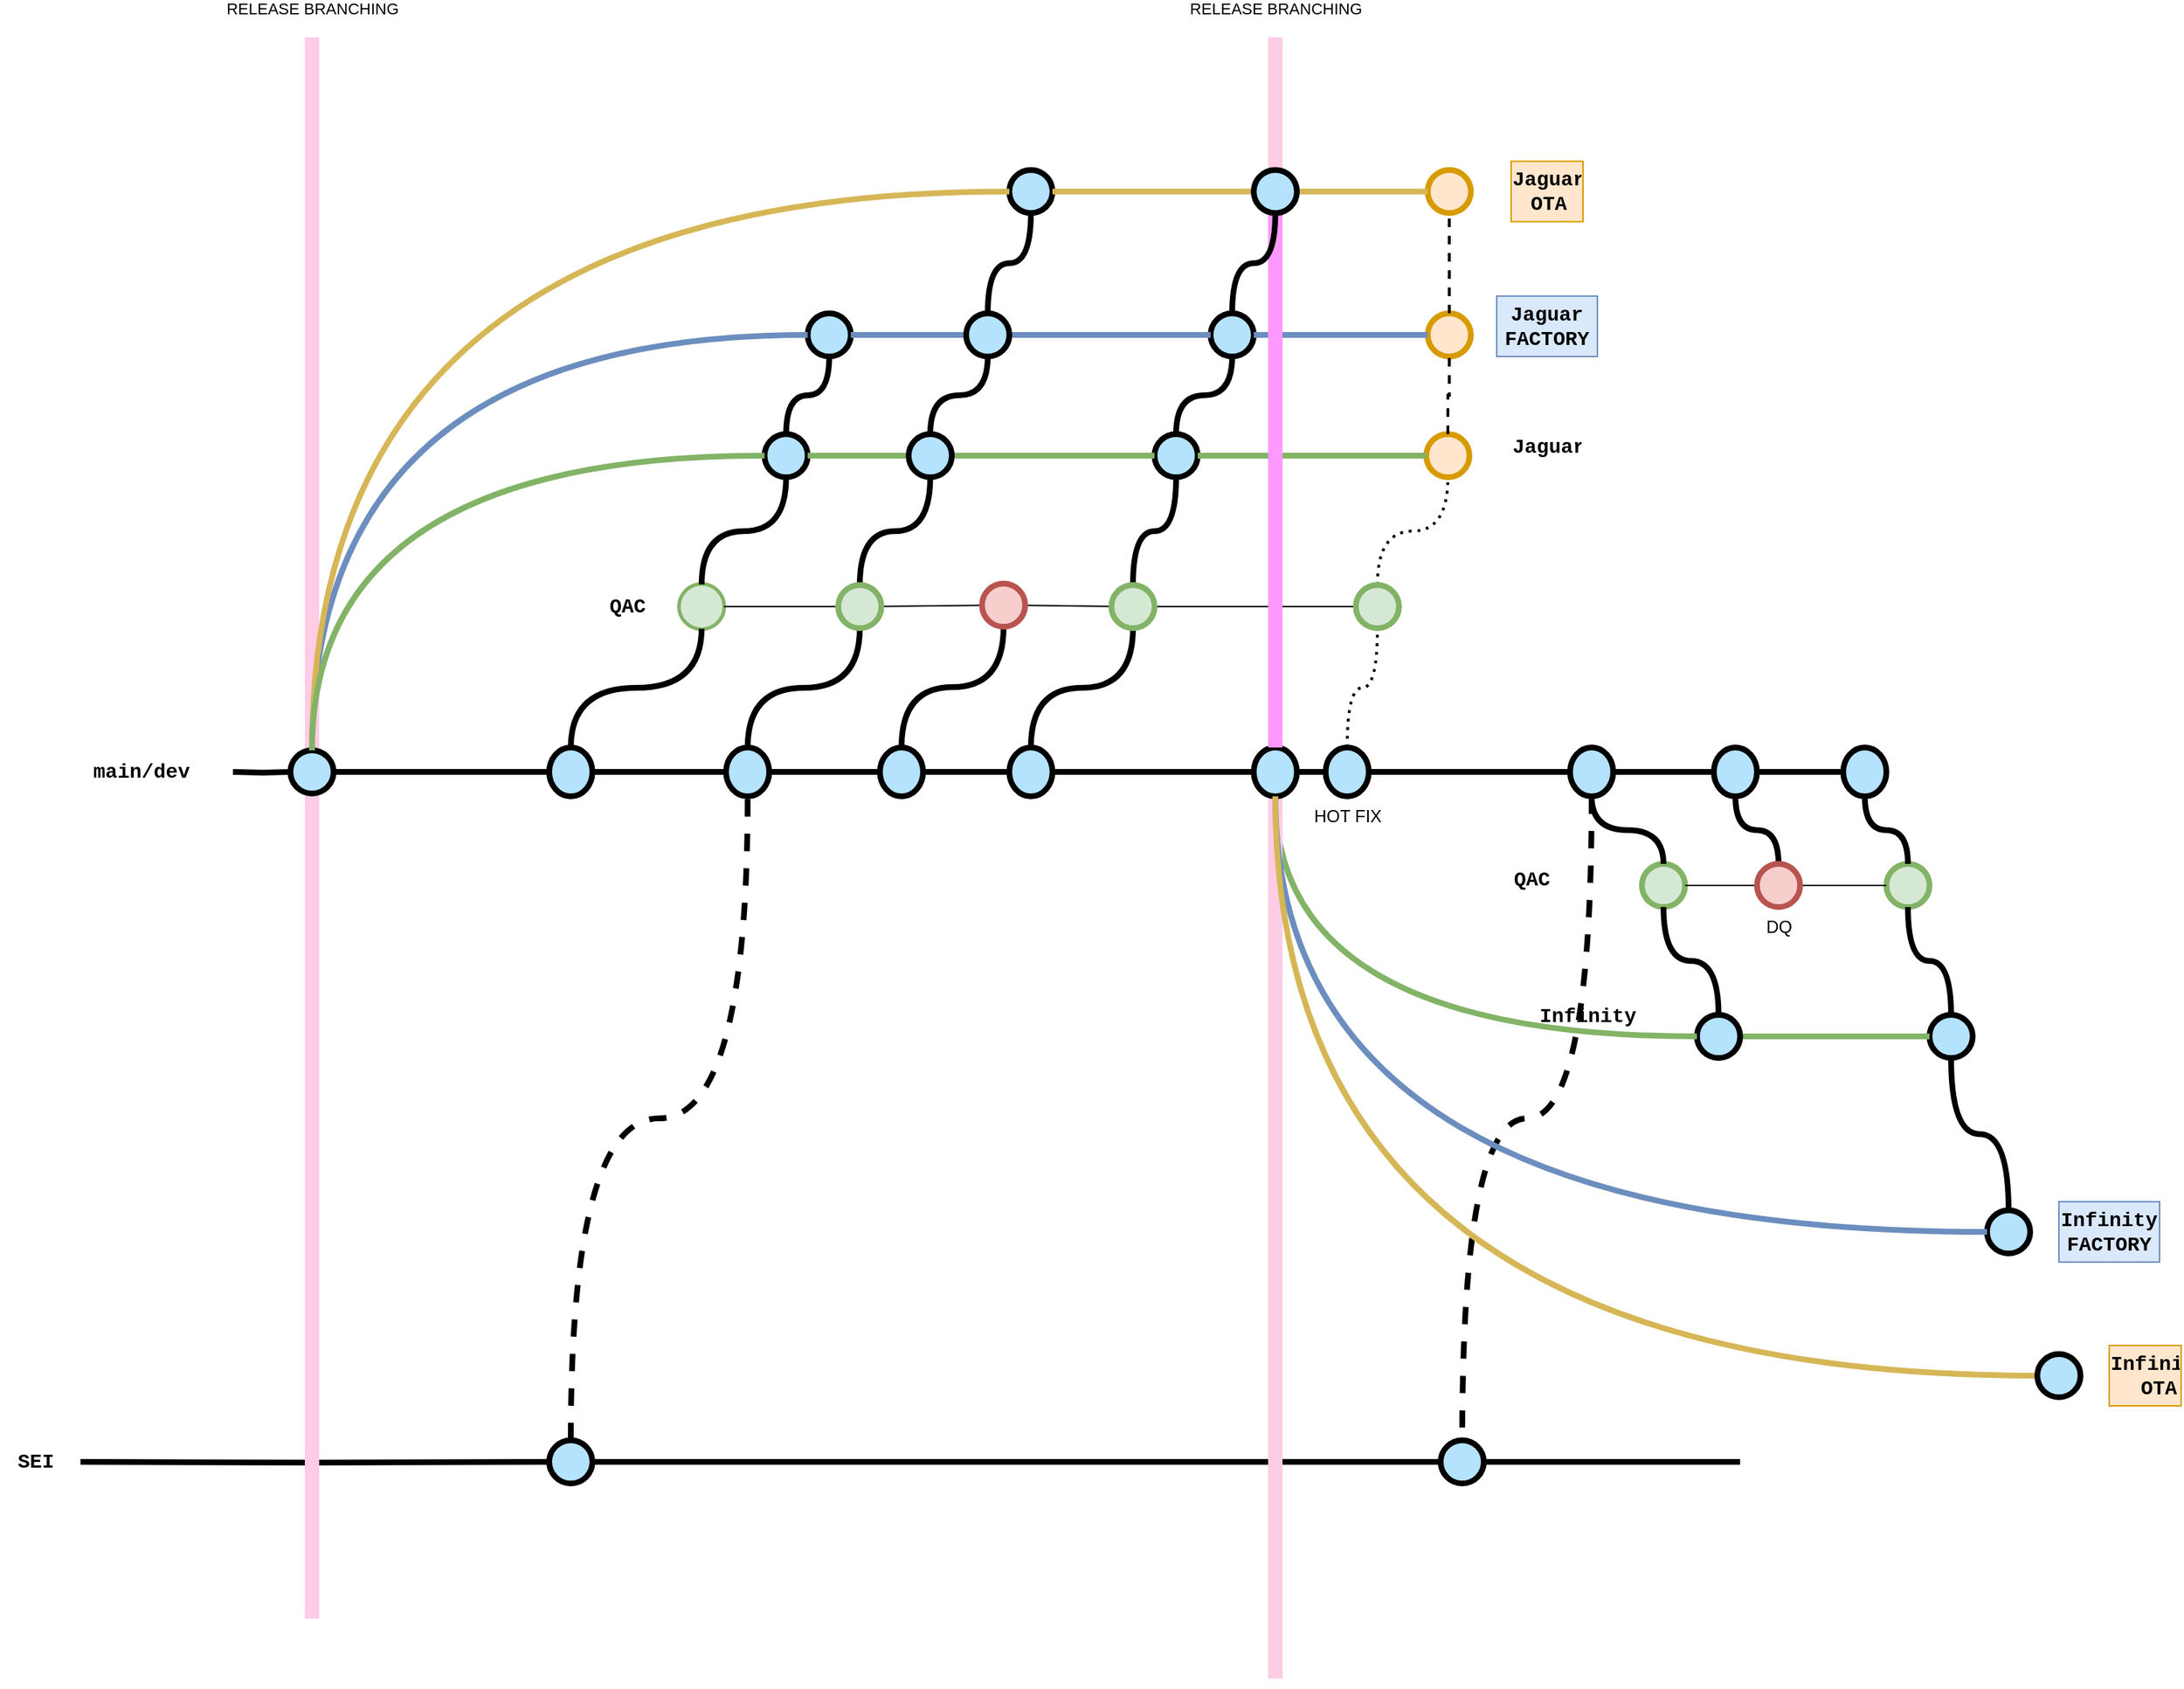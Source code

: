 <mxfile version="22.1.3" type="github">
  <diagram id="yPxyJZ8AM_hMuL3Unpa9" name="complex gitflow">
    <mxGraphModel dx="3490" dy="2327" grid="1" gridSize="10" guides="1" tooltips="1" connect="1" arrows="1" fold="1" page="1" pageScale="1" pageWidth="1100" pageHeight="850" math="0" shadow="0">
      <root>
        <mxCell id="0" />
        <mxCell id="1" parent="0" />
        <mxCell id="uWUnNED6HEl2aK5fdaIb-8" value="" style="edgeStyle=orthogonalEdgeStyle;rounded=0;html=1;jettySize=auto;orthogonalLoop=1;plain-blue;endArrow=none;endFill=0;strokeWidth=4;strokeColor=#000000;entryX=0;entryY=0.5;entryDx=0;entryDy=0;entryPerimeter=0;" parent="1" source="cZKhLwut3EF_2uJ0cCFD-90" target="cZKhLwut3EF_2uJ0cCFD-53" edge="1">
          <mxGeometry x="292.25" y="211" as="geometry">
            <mxPoint x="660" y="211" as="targetPoint" />
            <Array as="points">
              <mxPoint x="600" y="211" />
            </Array>
          </mxGeometry>
        </mxCell>
        <mxCell id="uWUnNED6HEl2aK5fdaIb-13" value="main/dev" style="text;html=1;strokeColor=none;fillColor=none;align=center;verticalAlign=middle;whiteSpace=wrap;overflow=hidden;fontSize=14;fontStyle=1;fontFamily=Courier New;" parent="1" vertex="1">
          <mxGeometry x="40" y="190" width="93" height="42" as="geometry" />
        </mxCell>
        <mxCell id="uWUnNED6HEl2aK5fdaIb-69" value="" style="verticalLabelPosition=bottom;verticalAlign=top;html=1;strokeWidth=4;shape=mxgraph.flowchart.on-page_reference;strokeColor=#82b366;fillColor=#d5e8d4;" parent="1" vertex="1">
          <mxGeometry x="461" y="81" width="30" height="30" as="geometry" />
        </mxCell>
        <mxCell id="cZKhLwut3EF_2uJ0cCFD-2" value="" style="verticalLabelPosition=bottom;verticalAlign=top;html=1;strokeWidth=4;shape=mxgraph.flowchart.on-page_reference;plain-blue;gradientColor=none;fillColor=#B5E3Fe;strokeColor=#000000;" parent="1" vertex="1">
          <mxGeometry x="370" y="676" width="30" height="30" as="geometry" />
        </mxCell>
        <mxCell id="cZKhLwut3EF_2uJ0cCFD-3" value="" style="edgeStyle=orthogonalEdgeStyle;rounded=0;html=1;jettySize=auto;orthogonalLoop=1;strokeWidth=4;endArrow=none;endFill=0;" parent="1" target="cZKhLwut3EF_2uJ0cCFD-2" edge="1">
          <mxGeometry x="192.25" y="211" as="geometry">
            <mxPoint x="44.02" y="691" as="sourcePoint" />
          </mxGeometry>
        </mxCell>
        <mxCell id="cZKhLwut3EF_2uJ0cCFD-4" value="SEI" style="text;html=1;strokeColor=none;fillColor=none;align=center;verticalAlign=middle;whiteSpace=wrap;overflow=hidden;fontSize=14;fontStyle=1;fontFamily=Courier New;" parent="1" vertex="1">
          <mxGeometry x="-11.73" y="670" width="50" height="42" as="geometry" />
        </mxCell>
        <mxCell id="cZKhLwut3EF_2uJ0cCFD-11" style="edgeStyle=orthogonalEdgeStyle;curved=1;rounded=0;html=1;exitX=0.5;exitY=0;exitPerimeter=0;endArrow=none;endFill=0;jettySize=auto;orthogonalLoop=1;strokeWidth=4;fontSize=15;exitDx=0;exitDy=0;entryX=0.5;entryY=1;entryDx=0;entryDy=0;entryPerimeter=0;dashed=1;" parent="1" source="cZKhLwut3EF_2uJ0cCFD-2" target="cZKhLwut3EF_2uJ0cCFD-90" edge="1">
          <mxGeometry relative="1" as="geometry">
            <mxPoint x="440" y="221" as="sourcePoint" />
            <mxPoint x="310" y="210" as="targetPoint" />
          </mxGeometry>
        </mxCell>
        <mxCell id="cZKhLwut3EF_2uJ0cCFD-13" value="" style="edgeStyle=orthogonalEdgeStyle;rounded=0;html=1;jettySize=auto;orthogonalLoop=1;strokeWidth=4;endArrow=none;endFill=0;entryX=0;entryY=0.5;entryDx=0;entryDy=0;entryPerimeter=0;" parent="1" source="cZKhLwut3EF_2uJ0cCFD-87" target="cZKhLwut3EF_2uJ0cCFD-46" edge="1">
          <mxGeometry x="192.25" y="211" as="geometry">
            <mxPoint x="150" y="211" as="sourcePoint" />
            <mxPoint x="312.25" y="211" as="targetPoint" />
          </mxGeometry>
        </mxCell>
        <mxCell id="cZKhLwut3EF_2uJ0cCFD-19" value="" style="verticalLabelPosition=bottom;verticalAlign=top;html=1;strokeWidth=4;shape=mxgraph.flowchart.on-page_reference;plain-blue;gradientColor=none;fillColor=#B5E3Fe;strokeColor=#000000;" parent="1" vertex="1">
          <mxGeometry x="791" y="-24" width="30" height="30" as="geometry" />
        </mxCell>
        <mxCell id="cZKhLwut3EF_2uJ0cCFD-20" value="" style="edgeStyle=orthogonalEdgeStyle;rounded=0;html=1;jettySize=auto;orthogonalLoop=1;strokeWidth=4;endArrow=none;endFill=0;fillColor=#d5e8d4;strokeColor=#82b366;" parent="1" source="cZKhLwut3EF_2uJ0cCFD-88" target="cZKhLwut3EF_2uJ0cCFD-19" edge="1">
          <mxGeometry x="192.25" y="211" as="geometry">
            <mxPoint x="457.25" y="72" as="sourcePoint" />
          </mxGeometry>
        </mxCell>
        <mxCell id="cZKhLwut3EF_2uJ0cCFD-21" value="Jaguar" style="text;html=1;strokeColor=none;fillColor=none;align=center;verticalAlign=middle;whiteSpace=wrap;overflow=hidden;fontSize=14;fontStyle=1;fontFamily=Courier New;" parent="1" vertex="1">
          <mxGeometry x="1039" y="-36" width="50" height="42" as="geometry" />
        </mxCell>
        <mxCell id="cZKhLwut3EF_2uJ0cCFD-24" value="" style="verticalLabelPosition=bottom;verticalAlign=top;html=1;strokeWidth=4;shape=mxgraph.flowchart.on-page_reference;plain-blue;gradientColor=none;fillColor=#B5E3Fe;strokeColor=#000000;" parent="1" vertex="1">
          <mxGeometry x="519.75" y="-24" width="30" height="30" as="geometry" />
        </mxCell>
        <mxCell id="cZKhLwut3EF_2uJ0cCFD-26" value="" style="verticalLabelPosition=bottom;verticalAlign=top;html=1;strokeWidth=4;shape=mxgraph.flowchart.on-page_reference;plain-blue;gradientColor=none;fillColor=#B5E3Fe;strokeColor=#000000;" parent="1" vertex="1">
          <mxGeometry x="1330" y="380" width="30" height="30" as="geometry" />
        </mxCell>
        <mxCell id="cZKhLwut3EF_2uJ0cCFD-27" value="" style="edgeStyle=orthogonalEdgeStyle;rounded=0;html=1;jettySize=auto;orthogonalLoop=1;strokeWidth=4;endArrow=none;endFill=0;fillColor=#d5e8d4;strokeColor=#82b366;" parent="1" source="cZKhLwut3EF_2uJ0cCFD-31" target="cZKhLwut3EF_2uJ0cCFD-26" edge="1">
          <mxGeometry x="192.25" y="211" as="geometry">
            <mxPoint x="1006.02" y="395" as="sourcePoint" />
          </mxGeometry>
        </mxCell>
        <mxCell id="cZKhLwut3EF_2uJ0cCFD-28" value="Infinity" style="text;html=1;strokeColor=none;fillColor=none;align=center;verticalAlign=middle;whiteSpace=wrap;overflow=hidden;fontSize=14;fontStyle=1;fontFamily=Courier New;" parent="1" vertex="1">
          <mxGeometry x="1054.75" y="360" width="75.25" height="42" as="geometry" />
        </mxCell>
        <mxCell id="cZKhLwut3EF_2uJ0cCFD-31" value="" style="verticalLabelPosition=bottom;verticalAlign=top;html=1;strokeWidth=4;shape=mxgraph.flowchart.on-page_reference;plain-blue;gradientColor=none;fillColor=#B5E3Fe;strokeColor=#000000;" parent="1" vertex="1">
          <mxGeometry x="1168.27" y="380" width="30" height="30" as="geometry" />
        </mxCell>
        <mxCell id="cZKhLwut3EF_2uJ0cCFD-41" style="edgeStyle=orthogonalEdgeStyle;curved=1;rounded=0;html=1;endArrow=none;endFill=0;jettySize=auto;orthogonalLoop=1;strokeWidth=4;fontSize=15;entryX=0;entryY=0.5;entryDx=0;entryDy=0;entryPerimeter=0;exitX=0.5;exitY=1;exitDx=0;exitDy=0;exitPerimeter=0;fillColor=#d5e8d4;strokeColor=#82b366;" parent="1" source="cZKhLwut3EF_2uJ0cCFD-82" target="cZKhLwut3EF_2uJ0cCFD-31" edge="1">
          <mxGeometry relative="1" as="geometry">
            <mxPoint x="980.02" y="180" as="sourcePoint" />
            <mxPoint x="807.77" y="325" as="targetPoint" />
          </mxGeometry>
        </mxCell>
        <mxCell id="cZKhLwut3EF_2uJ0cCFD-45" style="edgeStyle=orthogonalEdgeStyle;curved=1;rounded=0;html=1;endArrow=none;endFill=0;jettySize=auto;orthogonalLoop=1;strokeWidth=4;fontSize=15;entryX=0.5;entryY=1;entryDx=0;entryDy=0;entryPerimeter=0;exitX=0.5;exitY=0;exitDx=0;exitDy=0;exitPerimeter=0;" parent="1" source="cZKhLwut3EF_2uJ0cCFD-46" target="uWUnNED6HEl2aK5fdaIb-69" edge="1">
          <mxGeometry relative="1" as="geometry">
            <mxPoint x="660" y="170" as="sourcePoint" />
            <mxPoint x="337" y="236" as="targetPoint" />
          </mxGeometry>
        </mxCell>
        <mxCell id="cZKhLwut3EF_2uJ0cCFD-46" value="" style="verticalLabelPosition=bottom;verticalAlign=top;html=1;strokeWidth=4;shape=mxgraph.flowchart.on-page_reference;plain-blue;gradientColor=none;fillColor=#B5E3Fe;strokeColor=#000000;" parent="1" vertex="1">
          <mxGeometry x="370" y="194" width="30" height="34" as="geometry" />
        </mxCell>
        <mxCell id="cZKhLwut3EF_2uJ0cCFD-49" style="edgeStyle=orthogonalEdgeStyle;curved=1;rounded=0;html=1;endArrow=none;endFill=0;jettySize=auto;orthogonalLoop=1;strokeWidth=4;fontSize=15;entryX=0.5;entryY=1;entryDx=0;entryDy=0;entryPerimeter=0;exitX=0.5;exitY=0;exitDx=0;exitDy=0;exitPerimeter=0;" parent="1" source="uWUnNED6HEl2aK5fdaIb-77" target="cZKhLwut3EF_2uJ0cCFD-19" edge="1">
          <mxGeometry relative="1" as="geometry">
            <mxPoint x="540" y="221" as="sourcePoint" />
            <mxPoint x="590" y="125" as="targetPoint" />
          </mxGeometry>
        </mxCell>
        <mxCell id="cZKhLwut3EF_2uJ0cCFD-50" value="" style="verticalLabelPosition=bottom;verticalAlign=top;html=1;strokeWidth=4;shape=mxgraph.flowchart.on-page_reference;plain-blue;gradientColor=none;fillColor=#B5E3Fe;strokeColor=#000000;" parent="1" vertex="1">
          <mxGeometry x="690" y="194" width="30" height="34" as="geometry" />
        </mxCell>
        <mxCell id="cZKhLwut3EF_2uJ0cCFD-51" style="edgeStyle=orthogonalEdgeStyle;curved=1;rounded=0;html=1;endArrow=none;endFill=0;jettySize=auto;orthogonalLoop=1;strokeWidth=4;fontSize=15;exitX=0.5;exitY=0;exitDx=0;exitDy=0;exitPerimeter=0;entryX=0.5;entryY=1;entryDx=0;entryDy=0;entryPerimeter=0;" parent="1" source="cZKhLwut3EF_2uJ0cCFD-50" target="uWUnNED6HEl2aK5fdaIb-77" edge="1">
          <mxGeometry relative="1" as="geometry">
            <mxPoint x="540" y="221" as="sourcePoint" />
            <mxPoint x="700" y="140" as="targetPoint" />
          </mxGeometry>
        </mxCell>
        <mxCell id="cZKhLwut3EF_2uJ0cCFD-52" style="edgeStyle=orthogonalEdgeStyle;curved=1;rounded=0;html=1;endArrow=none;endFill=0;jettySize=auto;orthogonalLoop=1;strokeWidth=4;fontSize=15;entryX=0.5;entryY=1;entryDx=0;entryDy=0;entryPerimeter=0;exitX=0.5;exitY=0;exitDx=0;exitDy=0;exitPerimeter=0;" parent="1" source="cZKhLwut3EF_2uJ0cCFD-53" target="uWUnNED6HEl2aK5fdaIb-70" edge="1">
          <mxGeometry relative="1" as="geometry">
            <mxPoint x="590" y="190" as="sourcePoint" />
            <mxPoint x="725" y="140" as="targetPoint" />
          </mxGeometry>
        </mxCell>
        <mxCell id="cZKhLwut3EF_2uJ0cCFD-53" value="" style="verticalLabelPosition=bottom;verticalAlign=top;html=1;strokeWidth=4;shape=mxgraph.flowchart.on-page_reference;plain-blue;gradientColor=none;fillColor=#B5E3Fe;strokeColor=#000000;" parent="1" vertex="1">
          <mxGeometry x="600" y="194" width="30" height="34" as="geometry" />
        </mxCell>
        <mxCell id="cZKhLwut3EF_2uJ0cCFD-56" value="" style="edgeStyle=orthogonalEdgeStyle;rounded=0;html=1;jettySize=auto;orthogonalLoop=1;plain-blue;endArrow=none;endFill=0;strokeWidth=4;strokeColor=#000000;entryX=0;entryY=0.5;entryDx=0;entryDy=0;entryPerimeter=0;exitX=1;exitY=0.5;exitDx=0;exitDy=0;exitPerimeter=0;" parent="1" source="cZKhLwut3EF_2uJ0cCFD-53" target="cZKhLwut3EF_2uJ0cCFD-50" edge="1">
          <mxGeometry as="geometry">
            <mxPoint x="620" y="221" as="targetPoint" />
            <mxPoint x="540" y="221" as="sourcePoint" />
          </mxGeometry>
        </mxCell>
        <mxCell id="cZKhLwut3EF_2uJ0cCFD-59" style="edgeStyle=orthogonalEdgeStyle;curved=1;rounded=0;html=1;endArrow=none;endFill=0;jettySize=auto;orthogonalLoop=1;strokeWidth=4;fontSize=15;entryX=0.5;entryY=1;entryDx=0;entryDy=0;entryPerimeter=0;exitX=0.5;exitY=0;exitDx=0;exitDy=0;exitPerimeter=0;" parent="1" source="uWUnNED6HEl2aK5fdaIb-69" target="cZKhLwut3EF_2uJ0cCFD-24" edge="1">
          <mxGeometry relative="1" as="geometry">
            <mxPoint x="525" y="204" as="sourcePoint" />
            <mxPoint x="605" y="140" as="targetPoint" />
          </mxGeometry>
        </mxCell>
        <mxCell id="cZKhLwut3EF_2uJ0cCFD-60" value="" style="edgeStyle=orthogonalEdgeStyle;rounded=0;html=1;jettySize=auto;orthogonalLoop=1;plain-blue;endArrow=none;endFill=0;strokeWidth=4;strokeColor=#000000;entryX=0;entryY=0.5;entryDx=0;entryDy=0;entryPerimeter=0;" parent="1" source="cZKhLwut3EF_2uJ0cCFD-65" target="cZKhLwut3EF_2uJ0cCFD-70" edge="1">
          <mxGeometry x="292.25" y="211" as="geometry">
            <mxPoint x="1240" y="211" as="targetPoint" />
            <Array as="points">
              <mxPoint x="1180" y="211" />
            </Array>
          </mxGeometry>
        </mxCell>
        <mxCell id="cZKhLwut3EF_2uJ0cCFD-61" value="" style="verticalLabelPosition=bottom;verticalAlign=top;html=1;strokeWidth=4;shape=mxgraph.flowchart.on-page_reference;strokeColor=#82b366;fillColor=#d5e8d4;" parent="1" vertex="1">
          <mxGeometry x="1130" y="275" width="30" height="30" as="geometry" />
        </mxCell>
        <mxCell id="cZKhLwut3EF_2uJ0cCFD-63" value="" style="verticalLabelPosition=bottom;verticalAlign=top;html=1;strokeWidth=4;shape=mxgraph.flowchart.on-page_reference;strokeColor=#82b366;fillColor=#d5e8d4;" parent="1" vertex="1">
          <mxGeometry x="1300" y="275" width="30" height="30" as="geometry" />
        </mxCell>
        <mxCell id="cZKhLwut3EF_2uJ0cCFD-64" style="edgeStyle=orthogonalEdgeStyle;curved=1;rounded=0;html=1;endArrow=none;endFill=0;jettySize=auto;orthogonalLoop=1;strokeWidth=4;fontSize=15;entryX=0.5;entryY=0;entryDx=0;entryDy=0;exitX=0.5;exitY=1;exitDx=0;exitDy=0;exitPerimeter=0;entryPerimeter=0;" parent="1" source="cZKhLwut3EF_2uJ0cCFD-65" target="cZKhLwut3EF_2uJ0cCFD-61" edge="1">
          <mxGeometry relative="1" as="geometry">
            <mxPoint x="1209.77" y="26" as="sourcePoint" />
            <mxPoint x="886.77" y="92" as="targetPoint" />
          </mxGeometry>
        </mxCell>
        <mxCell id="cZKhLwut3EF_2uJ0cCFD-65" value="" style="verticalLabelPosition=bottom;verticalAlign=top;html=1;strokeWidth=4;shape=mxgraph.flowchart.on-page_reference;plain-blue;gradientColor=none;fillColor=#B5E3Fe;strokeColor=#000000;" parent="1" vertex="1">
          <mxGeometry x="1080" y="194" width="30" height="34" as="geometry" />
        </mxCell>
        <mxCell id="cZKhLwut3EF_2uJ0cCFD-66" value="QAC" style="text;html=1;strokeColor=none;fillColor=none;align=left;verticalAlign=middle;whiteSpace=wrap;overflow=hidden;fontSize=14;fontStyle=1;fontFamily=Courier New;" parent="1" vertex="1">
          <mxGeometry x="1039" y="275" width="91" height="20" as="geometry" />
        </mxCell>
        <mxCell id="cZKhLwut3EF_2uJ0cCFD-67" value="" style="verticalLabelPosition=bottom;verticalAlign=top;html=1;strokeWidth=4;shape=mxgraph.flowchart.on-page_reference;plain-blue;gradientColor=none;fillColor=#B5E3Fe;strokeColor=#000000;" parent="1" vertex="1">
          <mxGeometry x="1270" y="194" width="30" height="34" as="geometry" />
        </mxCell>
        <mxCell id="cZKhLwut3EF_2uJ0cCFD-68" style="edgeStyle=orthogonalEdgeStyle;curved=1;rounded=0;html=1;endArrow=none;endFill=0;jettySize=auto;orthogonalLoop=1;strokeWidth=4;fontSize=15;exitX=0.5;exitY=1;exitDx=0;exitDy=0;exitPerimeter=0;entryX=0.5;entryY=0;entryDx=0;entryDy=0;entryPerimeter=0;" parent="1" source="cZKhLwut3EF_2uJ0cCFD-67" target="cZKhLwut3EF_2uJ0cCFD-63" edge="1">
          <mxGeometry relative="1" as="geometry">
            <mxPoint x="1089.77" y="77" as="sourcePoint" />
            <mxPoint x="1249.77" y="-4" as="targetPoint" />
          </mxGeometry>
        </mxCell>
        <mxCell id="cZKhLwut3EF_2uJ0cCFD-69" style="edgeStyle=orthogonalEdgeStyle;curved=1;rounded=0;html=1;endArrow=none;endFill=0;jettySize=auto;orthogonalLoop=1;strokeWidth=4;fontSize=15;entryX=0.5;entryY=0;entryDx=0;entryDy=0;entryPerimeter=0;exitX=0.5;exitY=1;exitDx=0;exitDy=0;exitPerimeter=0;" parent="1" source="cZKhLwut3EF_2uJ0cCFD-70" target="cZKhLwut3EF_2uJ0cCFD-62" edge="1">
          <mxGeometry relative="1" as="geometry">
            <mxPoint x="1139.77" y="46" as="sourcePoint" />
            <mxPoint x="1274.77" y="-4" as="targetPoint" />
          </mxGeometry>
        </mxCell>
        <mxCell id="cZKhLwut3EF_2uJ0cCFD-70" value="" style="verticalLabelPosition=bottom;verticalAlign=top;html=1;strokeWidth=4;shape=mxgraph.flowchart.on-page_reference;plain-blue;gradientColor=none;fillColor=#B5E3Fe;strokeColor=#000000;" parent="1" vertex="1">
          <mxGeometry x="1180" y="194" width="30" height="34" as="geometry" />
        </mxCell>
        <mxCell id="cZKhLwut3EF_2uJ0cCFD-71" value="" style="edgeStyle=orthogonalEdgeStyle;rounded=0;html=1;jettySize=auto;orthogonalLoop=1;plain-blue;endArrow=none;endFill=0;strokeWidth=4;strokeColor=#000000;entryX=0;entryY=0.5;entryDx=0;entryDy=0;entryPerimeter=0;exitX=1;exitY=0.5;exitDx=0;exitDy=0;exitPerimeter=0;" parent="1" source="cZKhLwut3EF_2uJ0cCFD-70" target="cZKhLwut3EF_2uJ0cCFD-67" edge="1">
          <mxGeometry as="geometry">
            <mxPoint x="1200" y="221" as="targetPoint" />
            <mxPoint x="1120" y="221" as="sourcePoint" />
          </mxGeometry>
        </mxCell>
        <mxCell id="cZKhLwut3EF_2uJ0cCFD-72" style="edgeStyle=orthogonalEdgeStyle;rounded=0;orthogonalLoop=1;jettySize=auto;html=1;entryX=0;entryY=0.5;entryDx=0;entryDy=0;entryPerimeter=0;endArrow=none;endFill=0;strokeWidth=4;" parent="1" source="cZKhLwut3EF_2uJ0cCFD-78" target="cZKhLwut3EF_2uJ0cCFD-65" edge="1">
          <mxGeometry relative="1" as="geometry">
            <mxPoint x="995.02" y="197" as="sourcePoint" />
          </mxGeometry>
        </mxCell>
        <mxCell id="cZKhLwut3EF_2uJ0cCFD-73" style="edgeStyle=orthogonalEdgeStyle;curved=1;rounded=0;html=1;endArrow=none;endFill=0;jettySize=auto;orthogonalLoop=1;strokeWidth=4;fontSize=15;entryX=0.5;entryY=0;entryDx=0;entryDy=0;entryPerimeter=0;exitX=0.5;exitY=1;exitDx=0;exitDy=0;exitPerimeter=0;" parent="1" source="cZKhLwut3EF_2uJ0cCFD-61" target="cZKhLwut3EF_2uJ0cCFD-31" edge="1">
          <mxGeometry relative="1" as="geometry">
            <mxPoint x="1030.5" y="672" as="sourcePoint" />
            <mxPoint x="1175.5" y="448" as="targetPoint" />
          </mxGeometry>
        </mxCell>
        <mxCell id="cZKhLwut3EF_2uJ0cCFD-74" style="edgeStyle=orthogonalEdgeStyle;curved=1;rounded=0;html=1;endArrow=none;endFill=0;jettySize=auto;orthogonalLoop=1;strokeWidth=4;fontSize=15;entryX=0.5;entryY=0;entryDx=0;entryDy=0;entryPerimeter=0;exitX=0.5;exitY=1;exitDx=0;exitDy=0;exitPerimeter=0;" parent="1" source="cZKhLwut3EF_2uJ0cCFD-63" target="cZKhLwut3EF_2uJ0cCFD-26" edge="1">
          <mxGeometry relative="1" as="geometry">
            <mxPoint x="1040.5" y="682" as="sourcePoint" />
            <mxPoint x="1185.5" y="458" as="targetPoint" />
          </mxGeometry>
        </mxCell>
        <mxCell id="cZKhLwut3EF_2uJ0cCFD-75" value="" style="verticalLabelPosition=bottom;verticalAlign=top;html=1;strokeWidth=4;shape=mxgraph.flowchart.on-page_reference;strokeColor=#d79b00;fillColor=#ffe6cc;" parent="1" vertex="1">
          <mxGeometry x="980" y="-24" width="30" height="30" as="geometry" />
        </mxCell>
        <mxCell id="cZKhLwut3EF_2uJ0cCFD-77" style="edgeStyle=orthogonalEdgeStyle;rounded=0;orthogonalLoop=1;jettySize=auto;html=1;entryX=0;entryY=0.5;entryDx=0;entryDy=0;entryPerimeter=0;endArrow=none;endFill=0;strokeWidth=4;fillColor=#d5e8d4;strokeColor=#82b366;" parent="1" source="cZKhLwut3EF_2uJ0cCFD-19" target="cZKhLwut3EF_2uJ0cCFD-75" edge="1">
          <mxGeometry relative="1" as="geometry" />
        </mxCell>
        <mxCell id="cZKhLwut3EF_2uJ0cCFD-79" value="" style="edgeStyle=orthogonalEdgeStyle;rounded=0;orthogonalLoop=1;jettySize=auto;html=1;entryX=0;entryY=0.5;entryDx=0;entryDy=0;entryPerimeter=0;endArrow=none;endFill=0;strokeWidth=4;" parent="1" source="cZKhLwut3EF_2uJ0cCFD-82" target="cZKhLwut3EF_2uJ0cCFD-78" edge="1">
          <mxGeometry relative="1" as="geometry">
            <mxPoint x="720" y="211" as="sourcePoint" />
            <mxPoint x="900" y="211" as="targetPoint" />
          </mxGeometry>
        </mxCell>
        <mxCell id="cZKhLwut3EF_2uJ0cCFD-78" value="HOT FIX" style="verticalLabelPosition=bottom;verticalAlign=top;html=1;strokeWidth=4;shape=mxgraph.flowchart.on-page_reference;plain-blue;gradientColor=none;fillColor=#B5E3Fe;strokeColor=#000000;" parent="1" vertex="1">
          <mxGeometry x="910" y="194" width="30" height="34" as="geometry" />
        </mxCell>
        <mxCell id="cZKhLwut3EF_2uJ0cCFD-81" style="edgeStyle=orthogonalEdgeStyle;curved=1;rounded=0;html=1;endArrow=none;endFill=0;jettySize=auto;orthogonalLoop=1;strokeWidth=2;fontSize=15;entryX=0.5;entryY=1;entryDx=0;entryDy=0;entryPerimeter=0;exitX=0.5;exitY=0;exitDx=0;exitDy=0;exitPerimeter=0;dashed=1;dashPattern=1 2;" parent="1" source="cZKhLwut3EF_2uJ0cCFD-78" target="cZKhLwut3EF_2uJ0cCFD-80" edge="1">
          <mxGeometry relative="1" as="geometry">
            <mxPoint x="1020.02" y="180" as="sourcePoint" />
            <mxPoint x="1011.02" y="121.46" as="targetPoint" />
          </mxGeometry>
        </mxCell>
        <mxCell id="cZKhLwut3EF_2uJ0cCFD-83" value="" style="edgeStyle=orthogonalEdgeStyle;rounded=0;orthogonalLoop=1;jettySize=auto;html=1;entryX=0;entryY=0.5;entryDx=0;entryDy=0;entryPerimeter=0;endArrow=none;endFill=0;strokeWidth=4;" parent="1" source="cZKhLwut3EF_2uJ0cCFD-50" target="cZKhLwut3EF_2uJ0cCFD-82" edge="1">
          <mxGeometry relative="1" as="geometry">
            <mxPoint x="720" y="211" as="sourcePoint" />
            <mxPoint x="870" y="211" as="targetPoint" />
          </mxGeometry>
        </mxCell>
        <mxCell id="cZKhLwut3EF_2uJ0cCFD-84" style="edgeStyle=orthogonalEdgeStyle;curved=1;rounded=0;html=1;endArrow=none;endFill=0;jettySize=auto;orthogonalLoop=1;strokeWidth=2;fontSize=15;entryX=0.5;entryY=1;entryDx=0;entryDy=0;entryPerimeter=0;exitX=0.5;exitY=0;exitDx=0;exitDy=0;exitPerimeter=0;dashed=1;dashPattern=1 2;" parent="1" source="cZKhLwut3EF_2uJ0cCFD-80" target="cZKhLwut3EF_2uJ0cCFD-75" edge="1">
          <mxGeometry relative="1" as="geometry">
            <mxPoint x="935" y="204" as="sourcePoint" />
            <mxPoint x="985" y="110" as="targetPoint" />
          </mxGeometry>
        </mxCell>
        <mxCell id="cZKhLwut3EF_2uJ0cCFD-89" style="edgeStyle=orthogonalEdgeStyle;curved=1;rounded=0;html=1;endArrow=none;endFill=0;jettySize=auto;orthogonalLoop=1;strokeWidth=4;fontSize=15;entryX=0.5;entryY=1;entryDx=0;entryDy=0;entryPerimeter=0;exitX=0.5;exitY=0;exitDx=0;exitDy=0;exitPerimeter=0;" parent="1" source="cZKhLwut3EF_2uJ0cCFD-90" target="cZKhLwut3EF_2uJ0cCFD-94" edge="1">
          <mxGeometry relative="1" as="geometry">
            <mxPoint x="670" y="530" as="sourcePoint" />
            <mxPoint x="605" y="490" as="targetPoint" />
          </mxGeometry>
        </mxCell>
        <mxCell id="cZKhLwut3EF_2uJ0cCFD-92" style="edgeStyle=orthogonalEdgeStyle;curved=1;rounded=0;html=1;endArrow=none;endFill=0;jettySize=auto;orthogonalLoop=1;strokeWidth=4;fontSize=15;entryX=0.5;entryY=1;entryDx=0;entryDy=0;entryPerimeter=0;exitX=0.5;exitY=0;exitDx=0;exitDy=0;exitPerimeter=0;" parent="1" source="cZKhLwut3EF_2uJ0cCFD-94" target="cZKhLwut3EF_2uJ0cCFD-88" edge="1">
          <mxGeometry relative="1" as="geometry">
            <mxPoint x="535" y="564" as="sourcePoint" />
            <mxPoint x="615" y="500" as="targetPoint" />
          </mxGeometry>
        </mxCell>
        <mxCell id="cZKhLwut3EF_2uJ0cCFD-93" value="" style="edgeStyle=orthogonalEdgeStyle;rounded=0;html=1;jettySize=auto;orthogonalLoop=1;strokeWidth=4;endArrow=none;endFill=0;fillColor=#d5e8d4;strokeColor=#82b366;" parent="1" source="cZKhLwut3EF_2uJ0cCFD-24" target="cZKhLwut3EF_2uJ0cCFD-88" edge="1">
          <mxGeometry x="192.25" y="211" as="geometry">
            <mxPoint x="550" y="-9" as="sourcePoint" />
            <mxPoint x="765" y="-15" as="targetPoint" />
          </mxGeometry>
        </mxCell>
        <mxCell id="cZKhLwut3EF_2uJ0cCFD-88" value="" style="verticalLabelPosition=bottom;verticalAlign=top;html=1;strokeWidth=4;shape=mxgraph.flowchart.on-page_reference;plain-blue;gradientColor=none;fillColor=#B5E3Fe;strokeColor=#000000;" parent="1" vertex="1">
          <mxGeometry x="620" y="-24" width="30" height="30" as="geometry" />
        </mxCell>
        <mxCell id="cZKhLwut3EF_2uJ0cCFD-95" value="" style="edgeStyle=orthogonalEdgeStyle;rounded=0;html=1;jettySize=auto;orthogonalLoop=1;plain-blue;endArrow=none;endFill=0;strokeWidth=4;strokeColor=#000000;entryX=0;entryY=0.5;entryDx=0;entryDy=0;entryPerimeter=0;" parent="1" source="cZKhLwut3EF_2uJ0cCFD-46" target="cZKhLwut3EF_2uJ0cCFD-90" edge="1">
          <mxGeometry x="292.25" y="211" as="geometry">
            <mxPoint x="600" y="211" as="targetPoint" />
            <mxPoint x="432" y="211" as="sourcePoint" />
            <Array as="points" />
          </mxGeometry>
        </mxCell>
        <mxCell id="cZKhLwut3EF_2uJ0cCFD-90" value="" style="verticalLabelPosition=bottom;verticalAlign=top;html=1;strokeWidth=4;shape=mxgraph.flowchart.on-page_reference;plain-blue;gradientColor=none;fillColor=#B5E3Fe;strokeColor=#000000;" parent="1" vertex="1">
          <mxGeometry x="493" y="194" width="30" height="34" as="geometry" />
        </mxCell>
        <mxCell id="cZKhLwut3EF_2uJ0cCFD-98" value="" style="endArrow=none;dashed=1;html=1;dashPattern=1 3;strokeWidth=2;rounded=0;labelBackgroundColor=default;strokeColor=default;align=center;verticalAlign=middle;fontFamily=Helvetica;fontSize=11;fontColor=default;shape=connector;" parent="1" source="cZKhLwut3EF_2uJ0cCFD-80" edge="1">
          <mxGeometry width="50" height="50" relative="1" as="geometry">
            <mxPoint x="381" y="95" as="sourcePoint" />
            <mxPoint x="931" y="95" as="targetPoint" />
          </mxGeometry>
        </mxCell>
        <mxCell id="cZKhLwut3EF_2uJ0cCFD-99" value="" style="endArrow=none;html=1;strokeWidth=1;rounded=0;labelBackgroundColor=default;strokeColor=default;align=center;verticalAlign=middle;fontFamily=Helvetica;fontSize=11;fontColor=default;shape=connector;" parent="1" source="uWUnNED6HEl2aK5fdaIb-77" target="cZKhLwut3EF_2uJ0cCFD-80" edge="1">
          <mxGeometry width="50" height="50" relative="1" as="geometry">
            <mxPoint x="381" y="95" as="sourcePoint" />
            <mxPoint x="931" y="95" as="targetPoint" />
          </mxGeometry>
        </mxCell>
        <mxCell id="cZKhLwut3EF_2uJ0cCFD-80" value="" style="verticalLabelPosition=bottom;verticalAlign=top;html=1;strokeWidth=4;shape=mxgraph.flowchart.on-page_reference;strokeColor=#82b366;fillColor=#d5e8d4;" parent="1" vertex="1">
          <mxGeometry x="931" y="81" width="30" height="30" as="geometry" />
        </mxCell>
        <mxCell id="cZKhLwut3EF_2uJ0cCFD-100" value="" style="endArrow=none;html=1;strokeWidth=1;rounded=0;labelBackgroundColor=default;strokeColor=default;align=center;verticalAlign=middle;fontFamily=Helvetica;fontSize=11;fontColor=default;shape=connector;" parent="1" source="uWUnNED6HEl2aK5fdaIb-70" target="uWUnNED6HEl2aK5fdaIb-77" edge="1">
          <mxGeometry width="50" height="50" relative="1" as="geometry">
            <mxPoint x="381" y="95" as="sourcePoint" />
            <mxPoint x="891" y="96" as="targetPoint" />
          </mxGeometry>
        </mxCell>
        <mxCell id="uWUnNED6HEl2aK5fdaIb-77" value="" style="verticalLabelPosition=bottom;verticalAlign=top;html=1;strokeWidth=4;shape=mxgraph.flowchart.on-page_reference;strokeColor=#82b366;fillColor=#d5e8d4;" parent="1" vertex="1">
          <mxGeometry x="761" y="81" width="30" height="30" as="geometry" />
        </mxCell>
        <mxCell id="cZKhLwut3EF_2uJ0cCFD-101" value="" style="endArrow=none;html=1;strokeWidth=1;rounded=0;labelBackgroundColor=default;strokeColor=default;align=center;verticalAlign=middle;fontFamily=Helvetica;fontSize=11;fontColor=default;shape=connector;" parent="1" source="cZKhLwut3EF_2uJ0cCFD-94" target="uWUnNED6HEl2aK5fdaIb-70" edge="1">
          <mxGeometry width="50" height="50" relative="1" as="geometry">
            <mxPoint x="381" y="95" as="sourcePoint" />
            <mxPoint x="741" y="96" as="targetPoint" />
          </mxGeometry>
        </mxCell>
        <mxCell id="uWUnNED6HEl2aK5fdaIb-70" value="" style="verticalLabelPosition=bottom;verticalAlign=top;html=1;strokeWidth=4;shape=mxgraph.flowchart.on-page_reference;strokeColor=#b85450;fillColor=#f8cecc;align=center;" parent="1" vertex="1">
          <mxGeometry x="671" y="80" width="30" height="30" as="geometry" />
        </mxCell>
        <mxCell id="cZKhLwut3EF_2uJ0cCFD-102" value="" style="endArrow=none;html=1;strokeWidth=1;rounded=0;labelBackgroundColor=default;strokeColor=default;align=center;verticalAlign=middle;fontFamily=Helvetica;fontSize=11;fontColor=default;shape=connector;exitX=1;exitY=0.5;exitDx=0;exitDy=0;exitPerimeter=0;" parent="1" source="uWUnNED6HEl2aK5fdaIb-69" target="cZKhLwut3EF_2uJ0cCFD-94" edge="1">
          <mxGeometry width="50" height="50" relative="1" as="geometry">
            <mxPoint x="381" y="95" as="sourcePoint" />
            <mxPoint x="651" y="96" as="targetPoint" />
          </mxGeometry>
        </mxCell>
        <mxCell id="cZKhLwut3EF_2uJ0cCFD-94" value="" style="verticalLabelPosition=bottom;verticalAlign=top;html=1;strokeWidth=4;shape=mxgraph.flowchart.on-page_reference;strokeColor=#82b366;fillColor=#d5e8d4;" parent="1" vertex="1">
          <mxGeometry x="571" y="81" width="30" height="30" as="geometry" />
        </mxCell>
        <mxCell id="cZKhLwut3EF_2uJ0cCFD-105" style="edgeStyle=orthogonalEdgeStyle;shape=connector;rounded=0;orthogonalLoop=1;jettySize=auto;html=1;labelBackgroundColor=default;strokeColor=default;strokeWidth=4;align=center;verticalAlign=middle;fontFamily=Helvetica;fontSize=11;fontColor=default;endArrow=none;endFill=0;exitX=1;exitY=0.5;exitDx=0;exitDy=0;exitPerimeter=0;" parent="1" source="cZKhLwut3EF_2uJ0cCFD-104" edge="1">
          <mxGeometry relative="1" as="geometry">
            <mxPoint x="1198.27" y="691" as="targetPoint" />
            <mxPoint x="918.27" y="691" as="sourcePoint" />
          </mxGeometry>
        </mxCell>
        <mxCell id="cZKhLwut3EF_2uJ0cCFD-104" value="" style="verticalLabelPosition=bottom;verticalAlign=top;html=1;strokeWidth=4;shape=mxgraph.flowchart.on-page_reference;plain-blue;gradientColor=none;fillColor=#B5E3Fe;strokeColor=#000000;" parent="1" vertex="1">
          <mxGeometry x="990" y="676" width="30" height="30" as="geometry" />
        </mxCell>
        <mxCell id="cZKhLwut3EF_2uJ0cCFD-107" style="edgeStyle=orthogonalEdgeStyle;shape=connector;rounded=0;orthogonalLoop=1;jettySize=auto;html=1;entryX=0;entryY=0.5;entryDx=0;entryDy=0;entryPerimeter=0;labelBackgroundColor=default;strokeColor=default;strokeWidth=4;align=center;verticalAlign=middle;fontFamily=Helvetica;fontSize=11;fontColor=default;endArrow=none;endFill=0;" parent="1" source="cZKhLwut3EF_2uJ0cCFD-2" target="cZKhLwut3EF_2uJ0cCFD-104" edge="1">
          <mxGeometry relative="1" as="geometry" />
        </mxCell>
        <mxCell id="cZKhLwut3EF_2uJ0cCFD-108" style="edgeStyle=orthogonalEdgeStyle;curved=1;rounded=0;html=1;endArrow=none;endFill=0;jettySize=auto;orthogonalLoop=1;strokeWidth=4;fontSize=15;entryX=0.5;entryY=0;entryDx=0;entryDy=0;entryPerimeter=0;exitX=0.5;exitY=1;exitDx=0;exitDy=0;exitPerimeter=0;dashed=1;" parent="1" source="cZKhLwut3EF_2uJ0cCFD-65" target="cZKhLwut3EF_2uJ0cCFD-104" edge="1">
          <mxGeometry relative="1" as="geometry">
            <mxPoint x="1155" y="310" as="sourcePoint" />
            <mxPoint x="1193" y="390" as="targetPoint" />
          </mxGeometry>
        </mxCell>
        <mxCell id="cZKhLwut3EF_2uJ0cCFD-109" value="" style="endArrow=none;html=1;rounded=0;labelBackgroundColor=default;strokeColor=default;strokeWidth=1;align=center;verticalAlign=middle;fontFamily=Helvetica;fontSize=11;fontColor=default;shape=connector;exitX=1;exitY=0.5;exitDx=0;exitDy=0;exitPerimeter=0;entryX=0;entryY=0.5;entryDx=0;entryDy=0;entryPerimeter=0;" parent="1" source="cZKhLwut3EF_2uJ0cCFD-62" target="cZKhLwut3EF_2uJ0cCFD-63" edge="1">
          <mxGeometry width="50" height="50" relative="1" as="geometry">
            <mxPoint x="910" y="470" as="sourcePoint" />
            <mxPoint x="960" y="420" as="targetPoint" />
          </mxGeometry>
        </mxCell>
        <mxCell id="cZKhLwut3EF_2uJ0cCFD-110" value="" style="endArrow=none;html=1;rounded=0;labelBackgroundColor=default;strokeColor=default;strokeWidth=1;align=center;verticalAlign=middle;fontFamily=Helvetica;fontSize=11;fontColor=default;shape=connector;exitX=1;exitY=0.5;exitDx=0;exitDy=0;exitPerimeter=0;entryX=0;entryY=0.5;entryDx=0;entryDy=0;entryPerimeter=0;" parent="1" source="cZKhLwut3EF_2uJ0cCFD-61" target="cZKhLwut3EF_2uJ0cCFD-62" edge="1">
          <mxGeometry width="50" height="50" relative="1" as="geometry">
            <mxPoint x="1160" y="290" as="sourcePoint" />
            <mxPoint x="1300" y="290" as="targetPoint" />
          </mxGeometry>
        </mxCell>
        <mxCell id="cZKhLwut3EF_2uJ0cCFD-62" value="DQ" style="verticalLabelPosition=bottom;verticalAlign=top;html=1;strokeWidth=4;shape=mxgraph.flowchart.on-page_reference;strokeColor=#b85450;fillColor=#f8cecc;" parent="1" vertex="1">
          <mxGeometry x="1210" y="275" width="30" height="30" as="geometry" />
        </mxCell>
        <mxCell id="cZKhLwut3EF_2uJ0cCFD-111" value="QAC" style="text;html=1;strokeColor=none;fillColor=none;align=left;verticalAlign=middle;whiteSpace=wrap;overflow=hidden;fontSize=14;fontStyle=1;fontFamily=Courier New;" parent="1" vertex="1">
          <mxGeometry x="410" y="85" width="91" height="20" as="geometry" />
        </mxCell>
        <mxCell id="cZKhLwut3EF_2uJ0cCFD-113" value="" style="endArrow=none;html=1;rounded=0;labelBackgroundColor=default;strokeColor=#FFCCE6;strokeWidth=10;align=center;verticalAlign=middle;fontFamily=Helvetica;fontSize=11;fontColor=default;shape=connector;fillColor=#ffcccc;" parent="1" source="cZKhLwut3EF_2uJ0cCFD-143" edge="1">
          <mxGeometry width="50" height="50" relative="1" as="geometry">
            <mxPoint x="880" y="560" as="sourcePoint" />
            <mxPoint x="875" y="-300" as="targetPoint" />
          </mxGeometry>
        </mxCell>
        <mxCell id="cZKhLwut3EF_2uJ0cCFD-118" value="" style="endArrow=none;html=1;rounded=0;labelBackgroundColor=default;strokeColor=#FFCCE6;strokeWidth=10;align=center;verticalAlign=middle;fontFamily=Helvetica;fontSize=11;fontColor=default;shape=connector;fillColor=#ffcccc;" parent="1" target="cZKhLwut3EF_2uJ0cCFD-82" edge="1">
          <mxGeometry width="50" height="50" relative="1" as="geometry">
            <mxPoint x="875" y="841.739" as="sourcePoint" />
            <mxPoint x="880" y="-160" as="targetPoint" />
          </mxGeometry>
        </mxCell>
        <mxCell id="cZKhLwut3EF_2uJ0cCFD-82" value="" style="verticalLabelPosition=bottom;verticalAlign=top;html=1;strokeWidth=4;shape=mxgraph.flowchart.on-page_reference;plain-blue;gradientColor=none;fillColor=#B5E3Fe;strokeColor=#000000;" parent="1" vertex="1">
          <mxGeometry x="860" y="194" width="30" height="34" as="geometry" />
        </mxCell>
        <mxCell id="cZKhLwut3EF_2uJ0cCFD-120" value="" style="verticalLabelPosition=bottom;verticalAlign=top;html=1;strokeWidth=4;shape=mxgraph.flowchart.on-page_reference;plain-blue;gradientColor=none;fillColor=#B5E3Fe;strokeColor=#000000;" parent="1" vertex="1">
          <mxGeometry x="830" y="-108" width="30" height="30" as="geometry" />
        </mxCell>
        <mxCell id="cZKhLwut3EF_2uJ0cCFD-122" value="Jaguar FACTORY" style="text;html=1;strokeColor=#6c8ebf;fillColor=#dae8fc;align=center;verticalAlign=middle;whiteSpace=wrap;overflow=hidden;fontSize=14;fontStyle=1;fontFamily=Courier New;" parent="1" vertex="1">
          <mxGeometry x="1029" y="-120" width="70" height="42" as="geometry" />
        </mxCell>
        <mxCell id="cZKhLwut3EF_2uJ0cCFD-123" value="" style="verticalLabelPosition=bottom;verticalAlign=top;html=1;strokeWidth=4;shape=mxgraph.flowchart.on-page_reference;plain-blue;gradientColor=none;fillColor=#B5E3Fe;strokeColor=#000000;" parent="1" vertex="1">
          <mxGeometry x="549.75" y="-108" width="30" height="30" as="geometry" />
        </mxCell>
        <mxCell id="cZKhLwut3EF_2uJ0cCFD-124" value="" style="verticalLabelPosition=bottom;verticalAlign=top;html=1;strokeWidth=4;shape=mxgraph.flowchart.on-page_reference;strokeColor=#d79b00;fillColor=#ffe6cc;" parent="1" vertex="1">
          <mxGeometry x="981" y="-108" width="30" height="30" as="geometry" />
        </mxCell>
        <mxCell id="cZKhLwut3EF_2uJ0cCFD-125" style="edgeStyle=orthogonalEdgeStyle;rounded=0;orthogonalLoop=1;jettySize=auto;html=1;entryX=0;entryY=0.5;entryDx=0;entryDy=0;entryPerimeter=0;endArrow=none;endFill=0;strokeWidth=4;fillColor=#dae8fc;strokeColor=#6c8ebf;" parent="1" source="cZKhLwut3EF_2uJ0cCFD-120" target="cZKhLwut3EF_2uJ0cCFD-124" edge="1">
          <mxGeometry relative="1" as="geometry" />
        </mxCell>
        <mxCell id="cZKhLwut3EF_2uJ0cCFD-126" value="" style="edgeStyle=orthogonalEdgeStyle;rounded=0;html=1;jettySize=auto;orthogonalLoop=1;strokeWidth=4;endArrow=none;endFill=0;entryX=0;entryY=0.5;entryDx=0;entryDy=0;entryPerimeter=0;fillColor=#dae8fc;strokeColor=#6c8ebf;" parent="1" source="cZKhLwut3EF_2uJ0cCFD-158" target="cZKhLwut3EF_2uJ0cCFD-120" edge="1">
          <mxGeometry x="192.25" y="211" as="geometry">
            <mxPoint x="551" y="-93" as="sourcePoint" />
            <mxPoint x="621" y="-93" as="targetPoint" />
          </mxGeometry>
        </mxCell>
        <mxCell id="cZKhLwut3EF_2uJ0cCFD-129" style="edgeStyle=orthogonalEdgeStyle;curved=1;rounded=0;html=1;endArrow=none;endFill=0;jettySize=auto;orthogonalLoop=1;strokeWidth=4;fontSize=15;entryX=0;entryY=0.5;entryDx=0;entryDy=0;entryPerimeter=0;exitX=0.5;exitY=0;exitDx=0;exitDy=0;exitPerimeter=0;fillColor=#dae8fc;strokeColor=#6c8ebf;" parent="1" source="cZKhLwut3EF_2uJ0cCFD-87" target="cZKhLwut3EF_2uJ0cCFD-123" edge="1">
          <mxGeometry relative="1" as="geometry">
            <mxPoint x="215" y="204" as="sourcePoint" />
            <mxPoint x="530" y="1" as="targetPoint" />
          </mxGeometry>
        </mxCell>
        <mxCell id="cZKhLwut3EF_2uJ0cCFD-136" value="" style="endArrow=none;html=1;strokeWidth=10;rounded=0;labelBackgroundColor=default;strokeColor=#FFCCE6;align=center;verticalAlign=middle;fontFamily=Helvetica;fontSize=11;fontColor=default;shape=connector;fillColor=#ffcccc;" parent="1" source="cZKhLwut3EF_2uJ0cCFD-87" edge="1">
          <mxGeometry width="50" height="50" relative="1" as="geometry">
            <mxPoint x="210" y="800" as="sourcePoint" />
            <mxPoint x="205" y="-300" as="targetPoint" />
          </mxGeometry>
        </mxCell>
        <mxCell id="cZKhLwut3EF_2uJ0cCFD-137" value="" style="endArrow=none;html=1;strokeWidth=10;rounded=0;labelBackgroundColor=default;strokeColor=#FFCCE6;align=center;verticalAlign=middle;fontFamily=Helvetica;fontSize=11;fontColor=default;shape=connector;fillColor=#ffcccc;" parent="1" target="cZKhLwut3EF_2uJ0cCFD-87" edge="1">
          <mxGeometry width="50" height="50" relative="1" as="geometry">
            <mxPoint x="205" y="800" as="sourcePoint" />
            <mxPoint x="220" y="-300" as="targetPoint" />
          </mxGeometry>
        </mxCell>
        <mxCell id="cZKhLwut3EF_2uJ0cCFD-138" value="" style="edgeStyle=orthogonalEdgeStyle;rounded=0;html=1;jettySize=auto;orthogonalLoop=1;strokeWidth=4;endArrow=none;endFill=0;entryX=0;entryY=0.5;entryDx=0;entryDy=0;entryPerimeter=0;" parent="1" target="cZKhLwut3EF_2uJ0cCFD-87" edge="1">
          <mxGeometry x="192.25" y="211" as="geometry">
            <mxPoint x="150" y="211" as="sourcePoint" />
            <mxPoint x="370" y="211" as="targetPoint" />
          </mxGeometry>
        </mxCell>
        <mxCell id="cZKhLwut3EF_2uJ0cCFD-87" value="" style="verticalLabelPosition=bottom;verticalAlign=top;html=1;strokeWidth=4;shape=mxgraph.flowchart.on-page_reference;plain-blue;gradientColor=none;fillColor=#B5E3Fe;strokeColor=#000000;" parent="1" vertex="1">
          <mxGeometry x="190" y="196" width="30" height="30" as="geometry" />
        </mxCell>
        <mxCell id="cZKhLwut3EF_2uJ0cCFD-140" style="edgeStyle=orthogonalEdgeStyle;curved=1;rounded=0;html=1;endArrow=none;endFill=0;jettySize=auto;orthogonalLoop=1;strokeWidth=4;fontSize=15;entryX=0.5;entryY=1;entryDx=0;entryDy=0;entryPerimeter=0;exitX=0.5;exitY=0;exitDx=0;exitDy=0;exitPerimeter=0;" parent="1" source="cZKhLwut3EF_2uJ0cCFD-24" target="cZKhLwut3EF_2uJ0cCFD-123" edge="1">
          <mxGeometry relative="1" as="geometry">
            <mxPoint x="486" y="91" as="sourcePoint" />
            <mxPoint x="545" y="16" as="targetPoint" />
          </mxGeometry>
        </mxCell>
        <mxCell id="cZKhLwut3EF_2uJ0cCFD-141" style="edgeStyle=orthogonalEdgeStyle;curved=1;rounded=0;html=1;endArrow=none;endFill=0;jettySize=auto;orthogonalLoop=1;strokeWidth=4;fontSize=15;entryX=0.5;entryY=1;entryDx=0;entryDy=0;entryPerimeter=0;exitX=0.5;exitY=0;exitDx=0;exitDy=0;exitPerimeter=0;" parent="1" source="cZKhLwut3EF_2uJ0cCFD-19" target="cZKhLwut3EF_2uJ0cCFD-120" edge="1">
          <mxGeometry relative="1" as="geometry">
            <mxPoint x="596" y="91" as="sourcePoint" />
            <mxPoint x="645" y="16" as="targetPoint" />
          </mxGeometry>
        </mxCell>
        <mxCell id="cZKhLwut3EF_2uJ0cCFD-142" value="RELEASE BRANCHING" style="edgeLabel;html=1;align=center;verticalAlign=middle;resizable=0;points=[];fontSize=11;fontFamily=Helvetica;fontColor=default;" parent="1" vertex="1" connectable="0">
          <mxGeometry x="875" y="-319.997" as="geometry" />
        </mxCell>
        <mxCell id="cZKhLwut3EF_2uJ0cCFD-144" value="Jaguar OTA" style="text;html=1;strokeColor=#d79b00;fillColor=#ffe6cc;align=center;verticalAlign=middle;whiteSpace=wrap;overflow=hidden;fontSize=14;fontStyle=1;fontFamily=Courier New;" parent="1" vertex="1">
          <mxGeometry x="1039" y="-213.78" width="50" height="42" as="geometry" />
        </mxCell>
        <mxCell id="cZKhLwut3EF_2uJ0cCFD-145" value="" style="verticalLabelPosition=bottom;verticalAlign=top;html=1;strokeWidth=4;shape=mxgraph.flowchart.on-page_reference;plain-blue;gradientColor=none;fillColor=#B5E3Fe;strokeColor=#000000;" parent="1" vertex="1">
          <mxGeometry x="690" y="-207.78" width="30" height="30" as="geometry" />
        </mxCell>
        <mxCell id="cZKhLwut3EF_2uJ0cCFD-146" value="" style="verticalLabelPosition=bottom;verticalAlign=top;html=1;strokeWidth=4;shape=mxgraph.flowchart.on-page_reference;strokeColor=#d79b00;fillColor=#ffe6cc;" parent="1" vertex="1">
          <mxGeometry x="981" y="-207.78" width="30" height="30" as="geometry" />
        </mxCell>
        <mxCell id="cZKhLwut3EF_2uJ0cCFD-147" style="edgeStyle=orthogonalEdgeStyle;rounded=0;orthogonalLoop=1;jettySize=auto;html=1;entryX=0;entryY=0.5;entryDx=0;entryDy=0;entryPerimeter=0;endArrow=none;endFill=0;strokeWidth=4;fillColor=#fff2cc;strokeColor=#d6b656;" parent="1" source="cZKhLwut3EF_2uJ0cCFD-143" target="cZKhLwut3EF_2uJ0cCFD-146" edge="1">
          <mxGeometry relative="1" as="geometry" />
        </mxCell>
        <mxCell id="cZKhLwut3EF_2uJ0cCFD-148" value="" style="edgeStyle=orthogonalEdgeStyle;rounded=0;html=1;jettySize=auto;orthogonalLoop=1;strokeWidth=4;endArrow=none;endFill=0;entryX=0;entryY=0.5;entryDx=0;entryDy=0;entryPerimeter=0;fillColor=#fff2cc;strokeColor=#d6b656;" parent="1" source="cZKhLwut3EF_2uJ0cCFD-145" target="cZKhLwut3EF_2uJ0cCFD-143" edge="1">
          <mxGeometry x="192.25" y="211" as="geometry">
            <mxPoint x="551" y="-192.78" as="sourcePoint" />
            <mxPoint x="621" y="-192.78" as="targetPoint" />
          </mxGeometry>
        </mxCell>
        <mxCell id="cZKhLwut3EF_2uJ0cCFD-149" style="edgeStyle=orthogonalEdgeStyle;curved=1;rounded=0;html=1;endArrow=none;endFill=0;jettySize=auto;orthogonalLoop=1;strokeWidth=4;fontSize=15;entryX=0;entryY=0.5;entryDx=0;entryDy=0;entryPerimeter=0;exitX=0.5;exitY=0;exitDx=0;exitDy=0;exitPerimeter=0;fillColor=#fff2cc;strokeColor=#d6b656;" parent="1" source="cZKhLwut3EF_2uJ0cCFD-87" target="cZKhLwut3EF_2uJ0cCFD-145" edge="1">
          <mxGeometry relative="1" as="geometry">
            <mxPoint x="190" y="26.22" as="sourcePoint" />
            <mxPoint x="515" y="-168.78" as="targetPoint" />
          </mxGeometry>
        </mxCell>
        <mxCell id="cZKhLwut3EF_2uJ0cCFD-152" style="edgeStyle=orthogonalEdgeStyle;shape=connector;rounded=0;orthogonalLoop=1;jettySize=auto;html=1;entryX=0.5;entryY=1;entryDx=0;entryDy=0;entryPerimeter=0;labelBackgroundColor=default;strokeColor=default;strokeWidth=2;align=center;verticalAlign=middle;fontFamily=Helvetica;fontSize=11;fontColor=default;endArrow=none;endFill=0;dashed=1;" parent="1" source="cZKhLwut3EF_2uJ0cCFD-75" target="cZKhLwut3EF_2uJ0cCFD-124" edge="1">
          <mxGeometry relative="1" as="geometry" />
        </mxCell>
        <mxCell id="cZKhLwut3EF_2uJ0cCFD-153" style="edgeStyle=orthogonalEdgeStyle;shape=connector;rounded=0;orthogonalLoop=1;jettySize=auto;html=1;entryX=0.5;entryY=1;entryDx=0;entryDy=0;entryPerimeter=0;labelBackgroundColor=default;strokeColor=default;strokeWidth=2;align=center;verticalAlign=middle;fontFamily=Helvetica;fontSize=11;fontColor=default;endArrow=none;endFill=0;dashed=1;" parent="1" source="cZKhLwut3EF_2uJ0cCFD-124" target="cZKhLwut3EF_2uJ0cCFD-146" edge="1">
          <mxGeometry relative="1" as="geometry" />
        </mxCell>
        <mxCell id="cZKhLwut3EF_2uJ0cCFD-154" value="" style="verticalLabelPosition=bottom;verticalAlign=top;html=1;strokeWidth=1;shape=mxgraph.flowchart.on-page_reference;strokeColor=#82b366;fillColor=#d5e8d4;" parent="1" vertex="1">
          <mxGeometry x="461" y="81" width="30" height="30" as="geometry" />
        </mxCell>
        <mxCell id="cZKhLwut3EF_2uJ0cCFD-159" value="" style="edgeStyle=orthogonalEdgeStyle;rounded=0;html=1;jettySize=auto;orthogonalLoop=1;strokeWidth=4;endArrow=none;endFill=0;entryX=0;entryY=0.5;entryDx=0;entryDy=0;entryPerimeter=0;fillColor=#dae8fc;strokeColor=#6c8ebf;" parent="1" source="cZKhLwut3EF_2uJ0cCFD-123" target="cZKhLwut3EF_2uJ0cCFD-158" edge="1">
          <mxGeometry x="192.25" y="211" as="geometry">
            <mxPoint x="580" y="-93" as="sourcePoint" />
            <mxPoint x="830" y="-93" as="targetPoint" />
          </mxGeometry>
        </mxCell>
        <mxCell id="cZKhLwut3EF_2uJ0cCFD-158" value="" style="verticalLabelPosition=bottom;verticalAlign=top;html=1;strokeWidth=4;shape=mxgraph.flowchart.on-page_reference;plain-blue;gradientColor=none;fillColor=#B5E3Fe;strokeColor=#000000;" parent="1" vertex="1">
          <mxGeometry x="660" y="-108" width="30" height="30" as="geometry" />
        </mxCell>
        <mxCell id="cZKhLwut3EF_2uJ0cCFD-160" style="edgeStyle=orthogonalEdgeStyle;curved=1;rounded=0;html=1;endArrow=none;endFill=0;jettySize=auto;orthogonalLoop=1;strokeWidth=4;fontSize=15;entryX=0.5;entryY=1;entryDx=0;entryDy=0;entryPerimeter=0;exitX=0.5;exitY=0;exitDx=0;exitDy=0;exitPerimeter=0;" parent="1" source="cZKhLwut3EF_2uJ0cCFD-88" target="cZKhLwut3EF_2uJ0cCFD-158" edge="1">
          <mxGeometry relative="1" as="geometry">
            <mxPoint x="545" y="-14" as="sourcePoint" />
            <mxPoint x="575" y="-68" as="targetPoint" />
          </mxGeometry>
        </mxCell>
        <mxCell id="cZKhLwut3EF_2uJ0cCFD-161" style="edgeStyle=orthogonalEdgeStyle;curved=1;rounded=0;html=1;endArrow=none;endFill=0;jettySize=auto;orthogonalLoop=1;strokeWidth=4;fontSize=15;entryX=0.5;entryY=1;entryDx=0;entryDy=0;entryPerimeter=0;exitX=0.5;exitY=0;exitDx=0;exitDy=0;exitPerimeter=0;" parent="1" source="cZKhLwut3EF_2uJ0cCFD-158" target="cZKhLwut3EF_2uJ0cCFD-145" edge="1">
          <mxGeometry relative="1" as="geometry">
            <mxPoint x="645" y="-14" as="sourcePoint" />
            <mxPoint x="685" y="-68" as="targetPoint" />
          </mxGeometry>
        </mxCell>
        <mxCell id="cZKhLwut3EF_2uJ0cCFD-162" value="" style="endArrow=none;html=1;rounded=0;labelBackgroundColor=default;strokeColor=#FF99FF;strokeWidth=10;align=center;verticalAlign=middle;fontFamily=Helvetica;fontSize=11;fontColor=default;shape=connector;fillColor=#ffcccc;" parent="1" source="cZKhLwut3EF_2uJ0cCFD-82" target="cZKhLwut3EF_2uJ0cCFD-143" edge="1">
          <mxGeometry width="50" height="50" relative="1" as="geometry">
            <mxPoint x="875" y="194" as="sourcePoint" />
            <mxPoint x="875" y="-300" as="targetPoint" />
          </mxGeometry>
        </mxCell>
        <mxCell id="cZKhLwut3EF_2uJ0cCFD-143" value="" style="verticalLabelPosition=bottom;verticalAlign=top;html=1;strokeWidth=4;shape=mxgraph.flowchart.on-page_reference;plain-blue;gradientColor=none;fillColor=#B5E3Fe;strokeColor=#000000;" parent="1" vertex="1">
          <mxGeometry x="860" y="-207.78" width="30" height="30" as="geometry" />
        </mxCell>
        <mxCell id="cZKhLwut3EF_2uJ0cCFD-163" style="edgeStyle=orthogonalEdgeStyle;curved=1;rounded=0;html=1;endArrow=none;endFill=0;jettySize=auto;orthogonalLoop=1;strokeWidth=4;fontSize=15;entryX=0.5;entryY=1;entryDx=0;entryDy=0;entryPerimeter=0;exitX=0.5;exitY=0;exitDx=0;exitDy=0;exitPerimeter=0;" parent="1" source="cZKhLwut3EF_2uJ0cCFD-120" target="cZKhLwut3EF_2uJ0cCFD-143" edge="1">
          <mxGeometry relative="1" as="geometry">
            <mxPoint x="685" y="-98" as="sourcePoint" />
            <mxPoint x="715" y="-168" as="targetPoint" />
          </mxGeometry>
        </mxCell>
        <mxCell id="u41zQqxadcp9jLK8HHHH-2" value="" style="verticalLabelPosition=bottom;verticalAlign=top;html=1;strokeWidth=4;shape=mxgraph.flowchart.on-page_reference;plain-blue;gradientColor=none;fillColor=#B5E3Fe;strokeColor=#000000;" vertex="1" parent="1">
          <mxGeometry x="1370" y="516" width="30" height="30" as="geometry" />
        </mxCell>
        <mxCell id="u41zQqxadcp9jLK8HHHH-3" style="edgeStyle=orthogonalEdgeStyle;curved=1;rounded=0;html=1;endArrow=none;endFill=0;jettySize=auto;orthogonalLoop=1;strokeWidth=4;fontSize=15;entryX=0;entryY=0.5;entryDx=0;entryDy=0;entryPerimeter=0;exitX=0.5;exitY=1;exitDx=0;exitDy=0;exitPerimeter=0;fillColor=#dae8fc;strokeColor=#6c8ebf;" edge="1" parent="1" source="cZKhLwut3EF_2uJ0cCFD-82" target="u41zQqxadcp9jLK8HHHH-2">
          <mxGeometry relative="1" as="geometry">
            <mxPoint x="215" y="206" as="sourcePoint" />
            <mxPoint x="560" y="-83" as="targetPoint" />
          </mxGeometry>
        </mxCell>
        <mxCell id="u41zQqxadcp9jLK8HHHH-6" style="edgeStyle=orthogonalEdgeStyle;curved=1;rounded=0;html=1;endArrow=none;endFill=0;jettySize=auto;orthogonalLoop=1;strokeWidth=4;fontSize=15;entryX=0.5;entryY=0;entryDx=0;entryDy=0;entryPerimeter=0;exitX=0.5;exitY=1;exitDx=0;exitDy=0;exitPerimeter=0;" edge="1" parent="1" source="cZKhLwut3EF_2uJ0cCFD-26" target="u41zQqxadcp9jLK8HHHH-2">
          <mxGeometry relative="1" as="geometry">
            <mxPoint x="1325" y="315" as="sourcePoint" />
            <mxPoint x="1355" y="390" as="targetPoint" />
          </mxGeometry>
        </mxCell>
        <mxCell id="u41zQqxadcp9jLK8HHHH-7" style="edgeStyle=orthogonalEdgeStyle;curved=1;rounded=0;html=1;endArrow=none;endFill=0;jettySize=auto;orthogonalLoop=1;strokeWidth=4;fontSize=15;exitX=0.5;exitY=1;exitDx=0;exitDy=0;exitPerimeter=0;fillColor=#fff2cc;strokeColor=#d6b656;entryX=0;entryY=0.5;entryDx=0;entryDy=0;entryPerimeter=0;" edge="1" parent="1" source="cZKhLwut3EF_2uJ0cCFD-82" target="u41zQqxadcp9jLK8HHHH-8">
          <mxGeometry relative="1" as="geometry">
            <mxPoint x="674.5" y="474" as="sourcePoint" />
            <mxPoint x="1380" y="120" as="targetPoint" />
          </mxGeometry>
        </mxCell>
        <mxCell id="u41zQqxadcp9jLK8HHHH-8" value="" style="verticalLabelPosition=bottom;verticalAlign=top;html=1;strokeWidth=4;shape=mxgraph.flowchart.on-page_reference;plain-blue;gradientColor=none;fillColor=#B5E3Fe;strokeColor=#000000;" vertex="1" parent="1">
          <mxGeometry x="1405" y="616" width="30" height="30" as="geometry" />
        </mxCell>
        <mxCell id="u41zQqxadcp9jLK8HHHH-9" value="Infinity OTA" style="text;html=1;strokeColor=#d79b00;fillColor=#ffe6cc;align=center;verticalAlign=middle;whiteSpace=wrap;overflow=hidden;fontSize=14;fontStyle=1;fontFamily=Courier New;" vertex="1" parent="1">
          <mxGeometry x="1455" y="610" width="50" height="42" as="geometry" />
        </mxCell>
        <mxCell id="u41zQqxadcp9jLK8HHHH-10" value="Infinity&lt;br&gt;FACTORY" style="text;html=1;strokeColor=#6c8ebf;fillColor=#dae8fc;align=center;verticalAlign=middle;whiteSpace=wrap;overflow=hidden;fontSize=14;fontStyle=1;fontFamily=Courier New;" vertex="1" parent="1">
          <mxGeometry x="1420" y="510" width="70" height="42" as="geometry" />
        </mxCell>
        <mxCell id="u41zQqxadcp9jLK8HHHH-13" value="" style="edgeStyle=orthogonalEdgeStyle;curved=1;rounded=0;html=1;endArrow=none;endFill=0;jettySize=auto;orthogonalLoop=1;strokeWidth=4;fontSize=15;entryX=0;entryY=0.5;entryDx=0;entryDy=0;entryPerimeter=0;exitX=0.5;exitY=0;exitDx=0;exitDy=0;exitPerimeter=0;fillColor=#d5e8d4;strokeColor=#82b366;" edge="1" parent="1" source="cZKhLwut3EF_2uJ0cCFD-87" target="cZKhLwut3EF_2uJ0cCFD-24">
          <mxGeometry relative="1" as="geometry">
            <mxPoint x="205" y="196" as="sourcePoint" />
            <mxPoint x="460" y="-9" as="targetPoint" />
          </mxGeometry>
        </mxCell>
        <mxCell id="u41zQqxadcp9jLK8HHHH-15" value="RELEASE BRANCHING" style="edgeLabel;html=1;align=center;verticalAlign=middle;resizable=0;points=[];fontSize=11;fontFamily=Helvetica;fontColor=default;" vertex="1" connectable="0" parent="1">
          <mxGeometry x="205" y="-319.997" as="geometry" />
        </mxCell>
      </root>
    </mxGraphModel>
  </diagram>
</mxfile>
